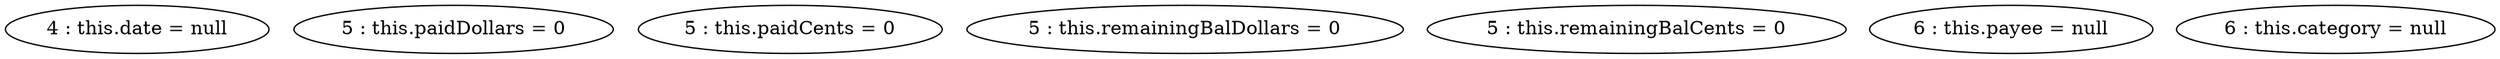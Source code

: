 digraph G {
"4 : this.date = null"
"5 : this.paidDollars = 0"
"5 : this.paidCents = 0"
"5 : this.remainingBalDollars = 0"
"5 : this.remainingBalCents = 0"
"6 : this.payee = null"
"6 : this.category = null"
}